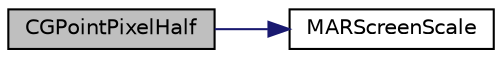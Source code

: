 digraph "CGPointPixelHalf"
{
  edge [fontname="Helvetica",fontsize="10",labelfontname="Helvetica",labelfontsize="10"];
  node [fontname="Helvetica",fontsize="10",shape=record];
  rankdir="LR";
  Node50 [label="CGPointPixelHalf",height=0.2,width=0.4,color="black", fillcolor="grey75", style="filled", fontcolor="black"];
  Node50 -> Node51 [color="midnightblue",fontsize="10",style="solid",fontname="Helvetica"];
  Node51 [label="MARScreenScale",height=0.2,width=0.4,color="black", fillcolor="white", style="filled",URL="$_m_a_r_c_g_utilities_8h.html#ae05c41eef2463bf1185ca148c48b1841",tooltip="Get main screen&#39;s scale. "];
}
